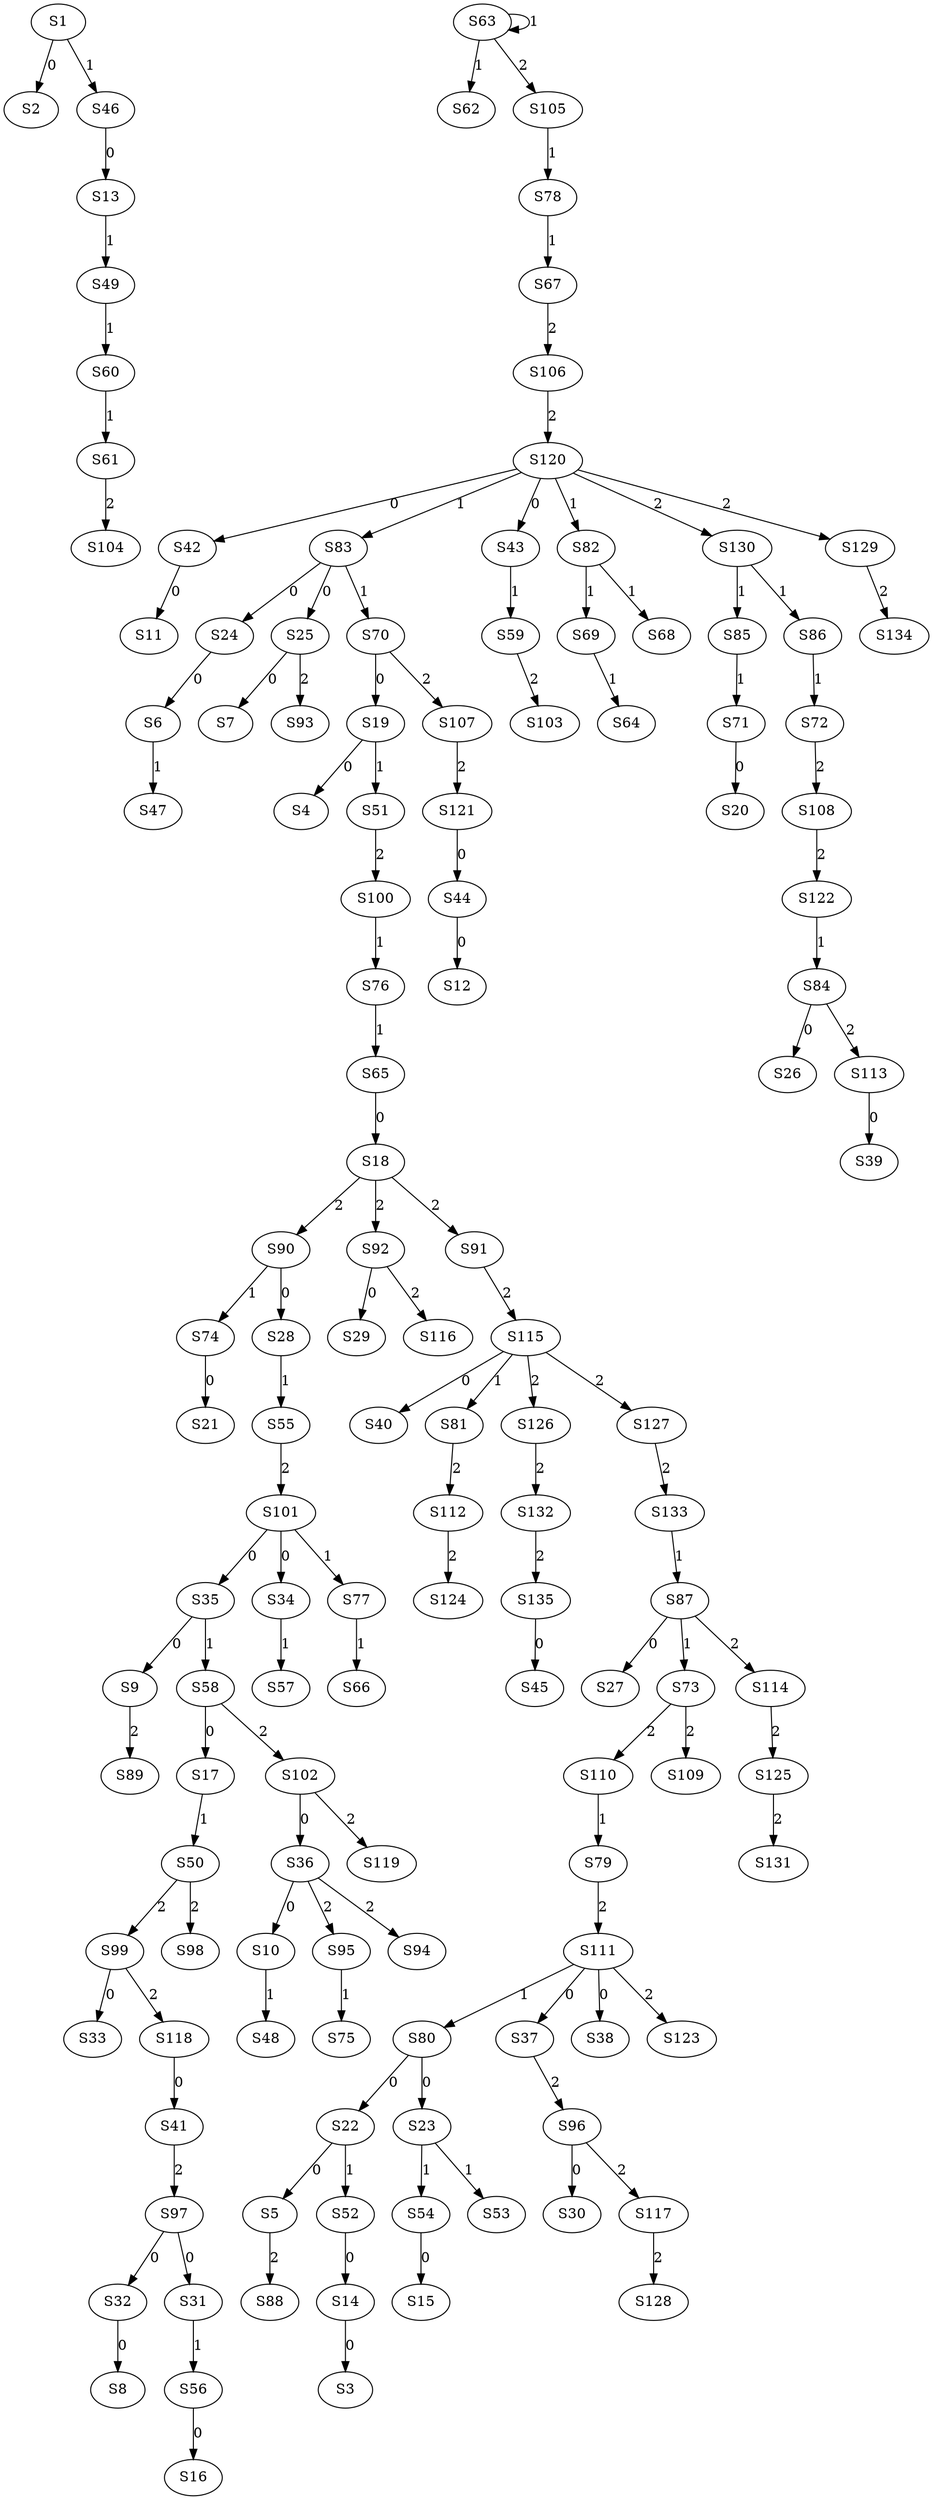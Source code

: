 strict digraph {
	S1 -> S2 [ label = 0 ];
	S14 -> S3 [ label = 0 ];
	S19 -> S4 [ label = 0 ];
	S22 -> S5 [ label = 0 ];
	S24 -> S6 [ label = 0 ];
	S25 -> S7 [ label = 0 ];
	S32 -> S8 [ label = 0 ];
	S35 -> S9 [ label = 0 ];
	S36 -> S10 [ label = 0 ];
	S42 -> S11 [ label = 0 ];
	S44 -> S12 [ label = 0 ];
	S46 -> S13 [ label = 0 ];
	S52 -> S14 [ label = 0 ];
	S54 -> S15 [ label = 0 ];
	S56 -> S16 [ label = 0 ];
	S58 -> S17 [ label = 0 ];
	S65 -> S18 [ label = 0 ];
	S70 -> S19 [ label = 0 ];
	S71 -> S20 [ label = 0 ];
	S74 -> S21 [ label = 0 ];
	S80 -> S22 [ label = 0 ];
	S80 -> S23 [ label = 0 ];
	S83 -> S24 [ label = 0 ];
	S83 -> S25 [ label = 0 ];
	S84 -> S26 [ label = 0 ];
	S87 -> S27 [ label = 0 ];
	S90 -> S28 [ label = 0 ];
	S92 -> S29 [ label = 0 ];
	S96 -> S30 [ label = 0 ];
	S97 -> S31 [ label = 0 ];
	S97 -> S32 [ label = 0 ];
	S99 -> S33 [ label = 0 ];
	S101 -> S34 [ label = 0 ];
	S101 -> S35 [ label = 0 ];
	S102 -> S36 [ label = 0 ];
	S111 -> S37 [ label = 0 ];
	S111 -> S38 [ label = 0 ];
	S113 -> S39 [ label = 0 ];
	S115 -> S40 [ label = 0 ];
	S118 -> S41 [ label = 0 ];
	S120 -> S42 [ label = 0 ];
	S120 -> S43 [ label = 0 ];
	S121 -> S44 [ label = 0 ];
	S135 -> S45 [ label = 0 ];
	S1 -> S46 [ label = 1 ];
	S6 -> S47 [ label = 1 ];
	S10 -> S48 [ label = 1 ];
	S13 -> S49 [ label = 1 ];
	S17 -> S50 [ label = 1 ];
	S19 -> S51 [ label = 1 ];
	S22 -> S52 [ label = 1 ];
	S23 -> S53 [ label = 1 ];
	S23 -> S54 [ label = 1 ];
	S28 -> S55 [ label = 1 ];
	S31 -> S56 [ label = 1 ];
	S34 -> S57 [ label = 1 ];
	S35 -> S58 [ label = 1 ];
	S43 -> S59 [ label = 1 ];
	S49 -> S60 [ label = 1 ];
	S60 -> S61 [ label = 1 ];
	S63 -> S62 [ label = 1 ];
	S63 -> S63 [ label = 1 ];
	S69 -> S64 [ label = 1 ];
	S76 -> S65 [ label = 1 ];
	S77 -> S66 [ label = 1 ];
	S78 -> S67 [ label = 1 ];
	S82 -> S68 [ label = 1 ];
	S82 -> S69 [ label = 1 ];
	S83 -> S70 [ label = 1 ];
	S85 -> S71 [ label = 1 ];
	S86 -> S72 [ label = 1 ];
	S87 -> S73 [ label = 1 ];
	S90 -> S74 [ label = 1 ];
	S95 -> S75 [ label = 1 ];
	S100 -> S76 [ label = 1 ];
	S101 -> S77 [ label = 1 ];
	S105 -> S78 [ label = 1 ];
	S110 -> S79 [ label = 1 ];
	S111 -> S80 [ label = 1 ];
	S115 -> S81 [ label = 1 ];
	S120 -> S82 [ label = 1 ];
	S120 -> S83 [ label = 1 ];
	S122 -> S84 [ label = 1 ];
	S130 -> S85 [ label = 1 ];
	S130 -> S86 [ label = 1 ];
	S133 -> S87 [ label = 1 ];
	S5 -> S88 [ label = 2 ];
	S9 -> S89 [ label = 2 ];
	S18 -> S90 [ label = 2 ];
	S18 -> S91 [ label = 2 ];
	S18 -> S92 [ label = 2 ];
	S25 -> S93 [ label = 2 ];
	S36 -> S94 [ label = 2 ];
	S36 -> S95 [ label = 2 ];
	S37 -> S96 [ label = 2 ];
	S41 -> S97 [ label = 2 ];
	S50 -> S98 [ label = 2 ];
	S50 -> S99 [ label = 2 ];
	S51 -> S100 [ label = 2 ];
	S55 -> S101 [ label = 2 ];
	S58 -> S102 [ label = 2 ];
	S59 -> S103 [ label = 2 ];
	S61 -> S104 [ label = 2 ];
	S63 -> S105 [ label = 2 ];
	S67 -> S106 [ label = 2 ];
	S70 -> S107 [ label = 2 ];
	S72 -> S108 [ label = 2 ];
	S73 -> S109 [ label = 2 ];
	S73 -> S110 [ label = 2 ];
	S79 -> S111 [ label = 2 ];
	S81 -> S112 [ label = 2 ];
	S84 -> S113 [ label = 2 ];
	S87 -> S114 [ label = 2 ];
	S91 -> S115 [ label = 2 ];
	S92 -> S116 [ label = 2 ];
	S96 -> S117 [ label = 2 ];
	S99 -> S118 [ label = 2 ];
	S102 -> S119 [ label = 2 ];
	S106 -> S120 [ label = 2 ];
	S107 -> S121 [ label = 2 ];
	S108 -> S122 [ label = 2 ];
	S111 -> S123 [ label = 2 ];
	S112 -> S124 [ label = 2 ];
	S114 -> S125 [ label = 2 ];
	S115 -> S126 [ label = 2 ];
	S115 -> S127 [ label = 2 ];
	S117 -> S128 [ label = 2 ];
	S120 -> S129 [ label = 2 ];
	S120 -> S130 [ label = 2 ];
	S125 -> S131 [ label = 2 ];
	S126 -> S132 [ label = 2 ];
	S127 -> S133 [ label = 2 ];
	S129 -> S134 [ label = 2 ];
	S132 -> S135 [ label = 2 ];
}